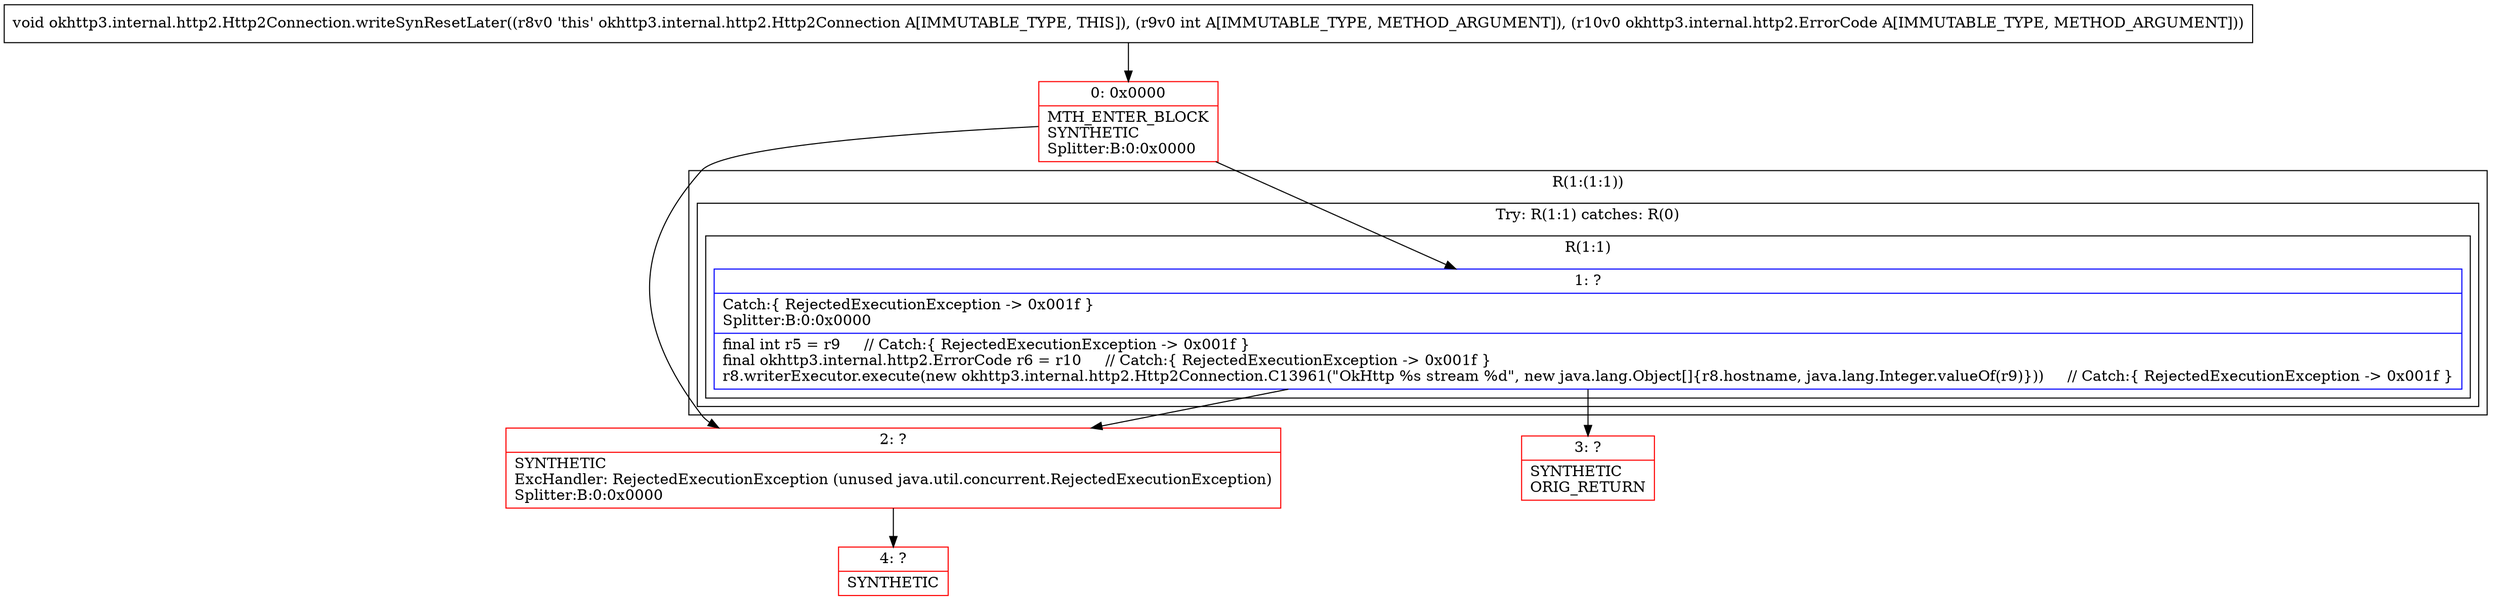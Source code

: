 digraph "CFG forokhttp3.internal.http2.Http2Connection.writeSynResetLater(ILokhttp3\/internal\/http2\/ErrorCode;)V" {
subgraph cluster_Region_1654547534 {
label = "R(1:(1:1))";
node [shape=record,color=blue];
subgraph cluster_TryCatchRegion_1676488652 {
label = "Try: R(1:1) catches: R(0)";
node [shape=record,color=blue];
subgraph cluster_Region_350723009 {
label = "R(1:1)";
node [shape=record,color=blue];
Node_1 [shape=record,label="{1\:\ ?|Catch:\{ RejectedExecutionException \-\> 0x001f \}\lSplitter:B:0:0x0000\l|final int r5 = r9     \/\/ Catch:\{ RejectedExecutionException \-\> 0x001f \}\lfinal okhttp3.internal.http2.ErrorCode r6 = r10     \/\/ Catch:\{ RejectedExecutionException \-\> 0x001f \}\lr8.writerExecutor.execute(new okhttp3.internal.http2.Http2Connection.C13961(\"OkHttp %s stream %d\", new java.lang.Object[]\{r8.hostname, java.lang.Integer.valueOf(r9)\}))     \/\/ Catch:\{ RejectedExecutionException \-\> 0x001f \}\l}"];
}
subgraph cluster_Region_1097295509 {
label = "R(0) | ExcHandler: RejectedExecutionException (unused java.util.concurrent.RejectedExecutionException)\l";
node [shape=record,color=blue];
}
}
}
subgraph cluster_Region_1097295509 {
label = "R(0) | ExcHandler: RejectedExecutionException (unused java.util.concurrent.RejectedExecutionException)\l";
node [shape=record,color=blue];
}
Node_0 [shape=record,color=red,label="{0\:\ 0x0000|MTH_ENTER_BLOCK\lSYNTHETIC\lSplitter:B:0:0x0000\l}"];
Node_2 [shape=record,color=red,label="{2\:\ ?|SYNTHETIC\lExcHandler: RejectedExecutionException (unused java.util.concurrent.RejectedExecutionException)\lSplitter:B:0:0x0000\l}"];
Node_3 [shape=record,color=red,label="{3\:\ ?|SYNTHETIC\lORIG_RETURN\l}"];
Node_4 [shape=record,color=red,label="{4\:\ ?|SYNTHETIC\l}"];
MethodNode[shape=record,label="{void okhttp3.internal.http2.Http2Connection.writeSynResetLater((r8v0 'this' okhttp3.internal.http2.Http2Connection A[IMMUTABLE_TYPE, THIS]), (r9v0 int A[IMMUTABLE_TYPE, METHOD_ARGUMENT]), (r10v0 okhttp3.internal.http2.ErrorCode A[IMMUTABLE_TYPE, METHOD_ARGUMENT])) }"];
MethodNode -> Node_0;
Node_1 -> Node_2;
Node_1 -> Node_3;
Node_0 -> Node_1;
Node_0 -> Node_2;
Node_2 -> Node_4;
}

